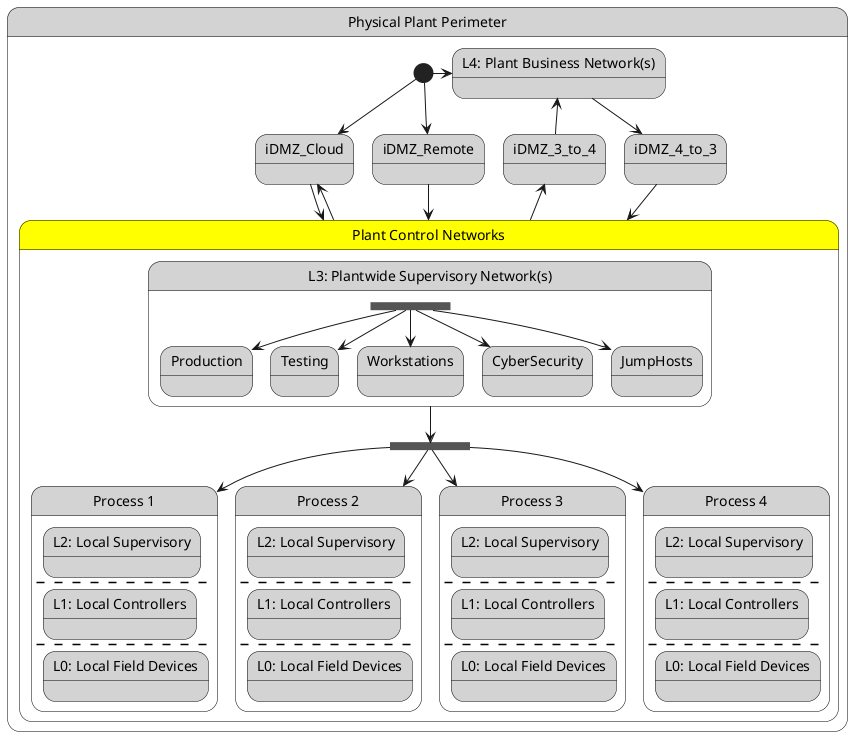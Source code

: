 @startuml
skinparam state {
    BackgroundColor Lightgrey
    BackgroundColor<<Warning>> Yellow
    BorderColor Black
}

state "Physical Plant Perimeter" as Plant {
    state "L4: Plant Business Network(s)" as L4 {
    }

    [*] --r--> L4
    [*] -d-> iDMZ_Cloud
    [*] -d-> iDMZ_Remote

    iDMZ_Cloud -d-> Control
    Control -u-> iDMZ_Cloud
    iDMZ_Remote -d-> Control

    L4 -d-> iDMZ_4_to_3
    iDMZ_4_to_3 -d-> Control

    Control -u-> iDMZ_3_to_4
    iDMZ_3_to_4 -u-> L4

    state "Plant Control Networks" as Control <<Warning>> {

        state "L3: Plantwide Supervisory Network(s)" as L3 {
        state switchL3 <<fork>>
        switchL3 --> Production
        switchL3 --> Testing
        switchL3 --> Workstations
        switchL3 --> CyberSecurity
        switchL3 --> JumpHosts
        }

        state minor_enforcement <<fork>>
        L3 --> minor_enforcement
        minor_enforcement --> P1
        minor_enforcement --> P2
        minor_enforcement --> P3
        minor_enforcement --> P4

        state "Process 1" as P1 {
            state "L2: Local Supervisory" as P1L2
            --
            state "L1: Local Controllers" as P1L1
            --
            state "L0: Local Field Devices" as P1L0
        }
        state "Process 2" as P2 {
            state "L2: Local Supervisory" as P2L2
            --
            state "L1: Local Controllers" as P2L1
            --
            state "L0: Local Field Devices" as P2L0
        }
        state "Process 3" as P3 {
            state "L2: Local Supervisory" as P3L2
            --
            state "L1: Local Controllers" as P3L1
            --
            state "L0: Local Field Devices" as P3L0
        }
        state "Process 4" as P4 {
            state "L2: Local Supervisory" as P4L2
            --
            state "L1: Local Controllers" as P4L1
            --
            state "L0: Local Field Devices" as P4L0
        }
    }
}
@enduml
